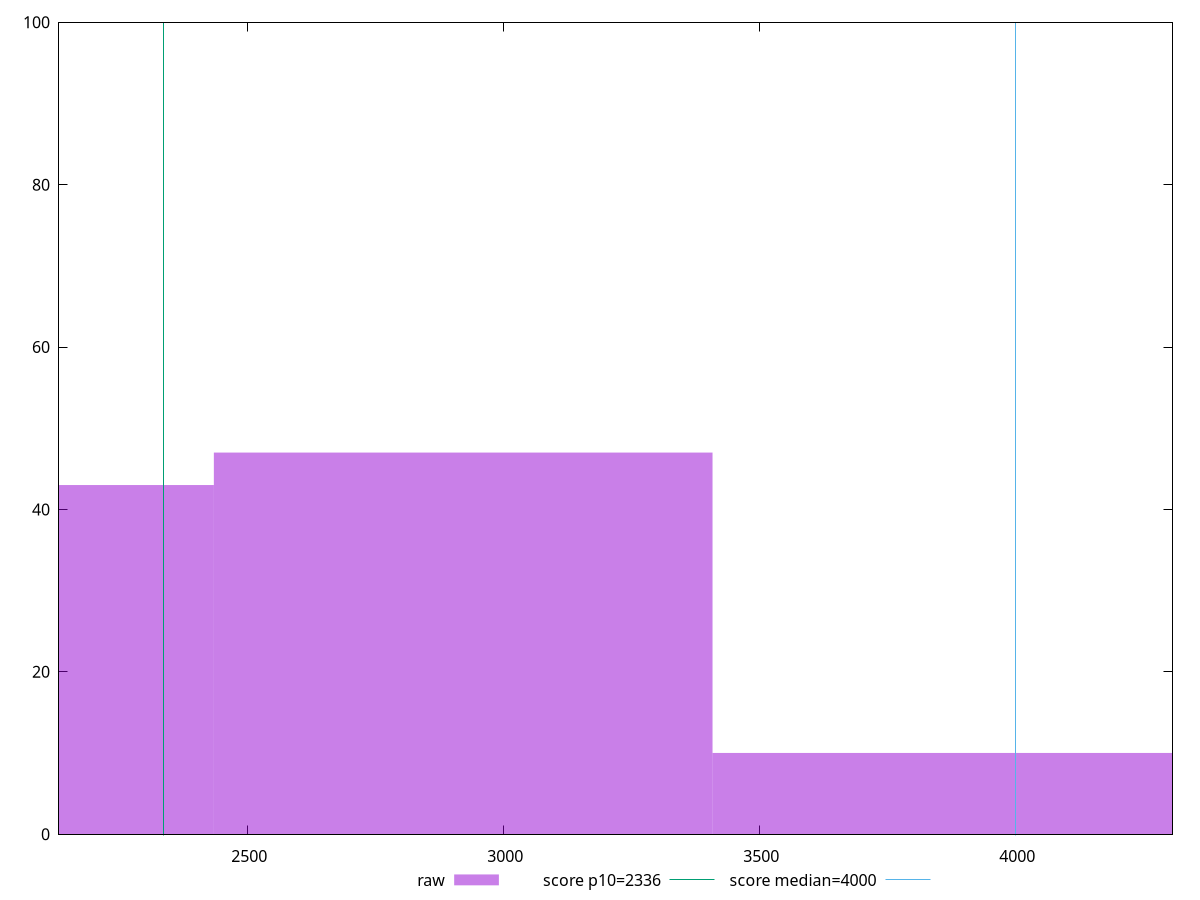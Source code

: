 reset

$raw <<EOF
3895.7242012400925 10
2921.7931509300693 47
1947.8621006200462 43
EOF

set key outside below
set boxwidth 973.9310503100231
set xrange [2132.3865:4307.1055]
set yrange [0:100]
set trange [0:100]
set style fill transparent solid 0.5 noborder

set parametric
set terminal svg size 640, 490 enhanced background rgb 'white'
set output "report_00013_2021-02-09T12-04-24.940Z/first-meaningful-paint/samples/pages+cached/raw/histogram.svg"

plot $raw title "raw" with boxes, \
     2336,t title "score p10=2336", \
     4000,t title "score median=4000"

reset
